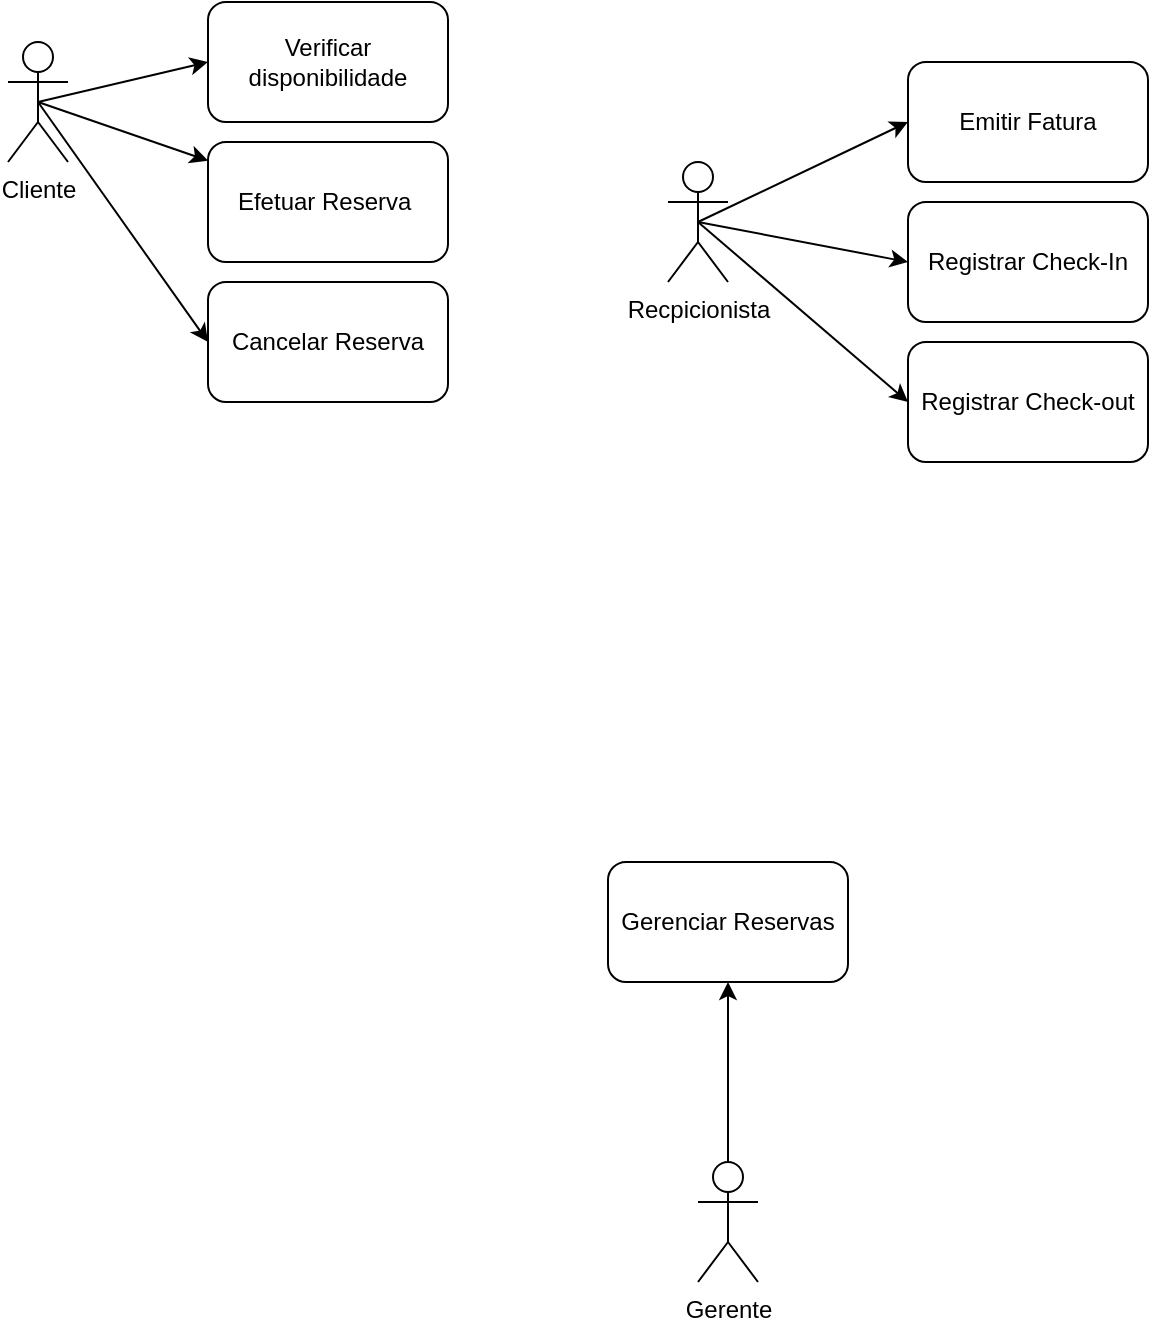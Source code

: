 <mxfile version="22.0.8" type="google">
  <diagram name="Página-1" id="LJyh0YPA2y4PN-ukz0LN">
    <mxGraphModel grid="1" page="1" gridSize="10" guides="1" tooltips="1" connect="1" arrows="1" fold="1" pageScale="1" pageWidth="827" pageHeight="1169" math="0" shadow="0">
      <root>
        <mxCell id="0" />
        <mxCell id="1" parent="0" />
        <mxCell id="gS1rTH0d1QX9LJS4eR5o-1" value="Cliente" style="shape=umlActor;verticalLabelPosition=bottom;verticalAlign=top;html=1;outlineConnect=0;" vertex="1" parent="1">
          <mxGeometry x="-650" y="40" width="30" height="60" as="geometry" />
        </mxCell>
        <mxCell id="gS1rTH0d1QX9LJS4eR5o-2" value="Gerente" style="shape=umlActor;verticalLabelPosition=bottom;verticalAlign=top;html=1;outlineConnect=0;" vertex="1" parent="1">
          <mxGeometry x="-305" y="600" width="30" height="60" as="geometry" />
        </mxCell>
        <mxCell id="gS1rTH0d1QX9LJS4eR5o-3" value="Recpicionista" style="shape=umlActor;verticalLabelPosition=bottom;verticalAlign=top;html=1;outlineConnect=0;" vertex="1" parent="1">
          <mxGeometry x="-320" y="100" width="30" height="60" as="geometry" />
        </mxCell>
        <mxCell id="gS1rTH0d1QX9LJS4eR5o-5" value="Verificar disponibilidade" style="rounded=1;whiteSpace=wrap;html=1;" vertex="1" parent="1">
          <mxGeometry x="-550" y="20" width="120" height="60" as="geometry" />
        </mxCell>
        <mxCell id="gS1rTH0d1QX9LJS4eR5o-6" value="Cancelar Reserva" style="rounded=1;whiteSpace=wrap;html=1;" vertex="1" parent="1">
          <mxGeometry x="-550" y="160" width="120" height="60" as="geometry" />
        </mxCell>
        <mxCell id="gS1rTH0d1QX9LJS4eR5o-7" value="Efetuar Reserva&amp;nbsp;" style="rounded=1;whiteSpace=wrap;html=1;" vertex="1" parent="1">
          <mxGeometry x="-550" y="90" width="120" height="60" as="geometry" />
        </mxCell>
        <mxCell id="gS1rTH0d1QX9LJS4eR5o-12" value="" style="endArrow=classic;html=1;rounded=0;exitX=0.5;exitY=0.5;exitDx=0;exitDy=0;exitPerimeter=0;" edge="1" parent="1" source="gS1rTH0d1QX9LJS4eR5o-1" target="gS1rTH0d1QX9LJS4eR5o-7">
          <mxGeometry width="50" height="50" relative="1" as="geometry">
            <mxPoint x="20" y="490" as="sourcePoint" />
            <mxPoint x="-140" y="230" as="targetPoint" />
          </mxGeometry>
        </mxCell>
        <mxCell id="gS1rTH0d1QX9LJS4eR5o-13" value="" style="endArrow=classic;html=1;rounded=0;entryX=0;entryY=0.5;entryDx=0;entryDy=0;exitX=0.5;exitY=0.5;exitDx=0;exitDy=0;exitPerimeter=0;" edge="1" parent="1" source="gS1rTH0d1QX9LJS4eR5o-1" target="gS1rTH0d1QX9LJS4eR5o-6">
          <mxGeometry width="50" height="50" relative="1" as="geometry">
            <mxPoint x="70" y="120" as="sourcePoint" />
            <mxPoint x="430" y="380" as="targetPoint" />
          </mxGeometry>
        </mxCell>
        <mxCell id="gS1rTH0d1QX9LJS4eR5o-17" value="Registrar Check-out" style="rounded=1;whiteSpace=wrap;html=1;" vertex="1" parent="1">
          <mxGeometry x="-200" y="190" width="120" height="60" as="geometry" />
        </mxCell>
        <mxCell id="gS1rTH0d1QX9LJS4eR5o-18" value="Registrar Check-In" style="rounded=1;whiteSpace=wrap;html=1;" vertex="1" parent="1">
          <mxGeometry x="-200" y="120" width="120" height="60" as="geometry" />
        </mxCell>
        <mxCell id="gS1rTH0d1QX9LJS4eR5o-19" value="" style="endArrow=classic;html=1;rounded=0;entryX=0;entryY=0.5;entryDx=0;entryDy=0;exitX=0.5;exitY=0.5;exitDx=0;exitDy=0;exitPerimeter=0;" edge="1" parent="1" source="gS1rTH0d1QX9LJS4eR5o-1" target="gS1rTH0d1QX9LJS4eR5o-5">
          <mxGeometry width="50" height="50" relative="1" as="geometry">
            <mxPoint x="380" y="430" as="sourcePoint" />
            <mxPoint x="430" y="380" as="targetPoint" />
          </mxGeometry>
        </mxCell>
        <mxCell id="gS1rTH0d1QX9LJS4eR5o-20" value="" style="endArrow=classic;html=1;rounded=0;entryX=0;entryY=0.5;entryDx=0;entryDy=0;exitX=0.5;exitY=0.5;exitDx=0;exitDy=0;exitPerimeter=0;" edge="1" parent="1" source="gS1rTH0d1QX9LJS4eR5o-3" target="gS1rTH0d1QX9LJS4eR5o-17">
          <mxGeometry width="50" height="50" relative="1" as="geometry">
            <mxPoint x="380" y="430" as="sourcePoint" />
            <mxPoint x="430" y="380" as="targetPoint" />
          </mxGeometry>
        </mxCell>
        <mxCell id="gS1rTH0d1QX9LJS4eR5o-21" value="" style="endArrow=classic;html=1;rounded=0;exitX=0.5;exitY=0.5;exitDx=0;exitDy=0;exitPerimeter=0;entryX=0;entryY=0.5;entryDx=0;entryDy=0;" edge="1" parent="1" source="gS1rTH0d1QX9LJS4eR5o-3" target="gS1rTH0d1QX9LJS4eR5o-18">
          <mxGeometry width="50" height="50" relative="1" as="geometry">
            <mxPoint x="380" y="430" as="sourcePoint" />
            <mxPoint x="770" y="160" as="targetPoint" />
          </mxGeometry>
        </mxCell>
        <mxCell id="gS1rTH0d1QX9LJS4eR5o-24" value="Emitir Fatura" style="rounded=1;whiteSpace=wrap;html=1;" vertex="1" parent="1">
          <mxGeometry x="-200" y="50" width="120" height="60" as="geometry" />
        </mxCell>
        <mxCell id="gS1rTH0d1QX9LJS4eR5o-27" value="" style="endArrow=classic;html=1;rounded=0;entryX=0;entryY=0.5;entryDx=0;entryDy=0;exitX=0.5;exitY=0.5;exitDx=0;exitDy=0;exitPerimeter=0;" edge="1" parent="1" source="gS1rTH0d1QX9LJS4eR5o-3" target="gS1rTH0d1QX9LJS4eR5o-24">
          <mxGeometry width="50" height="50" relative="1" as="geometry">
            <mxPoint x="380" y="430" as="sourcePoint" />
            <mxPoint x="430" y="380" as="targetPoint" />
          </mxGeometry>
        </mxCell>
        <mxCell id="gS1rTH0d1QX9LJS4eR5o-28" value="Gerenciar Reservas" style="rounded=1;whiteSpace=wrap;html=1;" vertex="1" parent="1">
          <mxGeometry x="-350" y="450" width="120" height="60" as="geometry" />
        </mxCell>
        <mxCell id="gS1rTH0d1QX9LJS4eR5o-29" value="" style="endArrow=classic;html=1;rounded=0;entryX=0.5;entryY=1;entryDx=0;entryDy=0;" edge="1" parent="1" source="gS1rTH0d1QX9LJS4eR5o-2" target="gS1rTH0d1QX9LJS4eR5o-28">
          <mxGeometry width="50" height="50" relative="1" as="geometry">
            <mxPoint x="300" y="465" as="sourcePoint" />
            <mxPoint x="350" y="415" as="targetPoint" />
          </mxGeometry>
        </mxCell>
      </root>
    </mxGraphModel>
  </diagram>
</mxfile>
